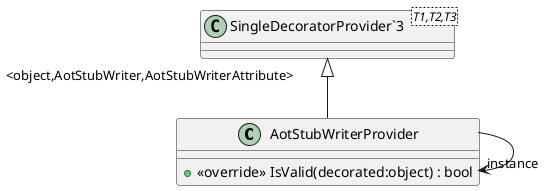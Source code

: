 @startuml
class AotStubWriterProvider {
    + <<override>> IsValid(decorated:object) : bool
}
class "SingleDecoratorProvider`3"<T1,T2,T3> {
}
"SingleDecoratorProvider`3" "<object,AotStubWriter,AotStubWriterAttribute>" <|-- AotStubWriterProvider
AotStubWriterProvider --> "instance" AotStubWriterProvider
@enduml
